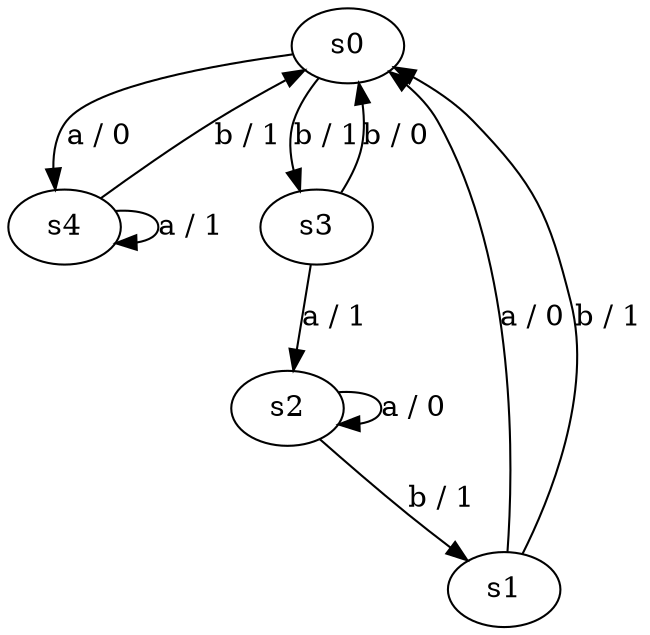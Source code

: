 digraph distinguishable {
	s0 -> s4 [label="a / 0"];
	s1 -> s0 [label="a / 0"];
	s2 -> s2 [label="a / 0"];
	s3 -> s2 [label="a / 1"];
	s4 -> s4 [label="a / 1"];

	s0 -> s3 [label="b / 1"];
	s1 -> s0 [label="b / 1"];
	s2 -> s1 [label="b / 1"];
	s3 -> s0 [label="b / 0"];
	s4 -> s0 [label="b / 1"];
}